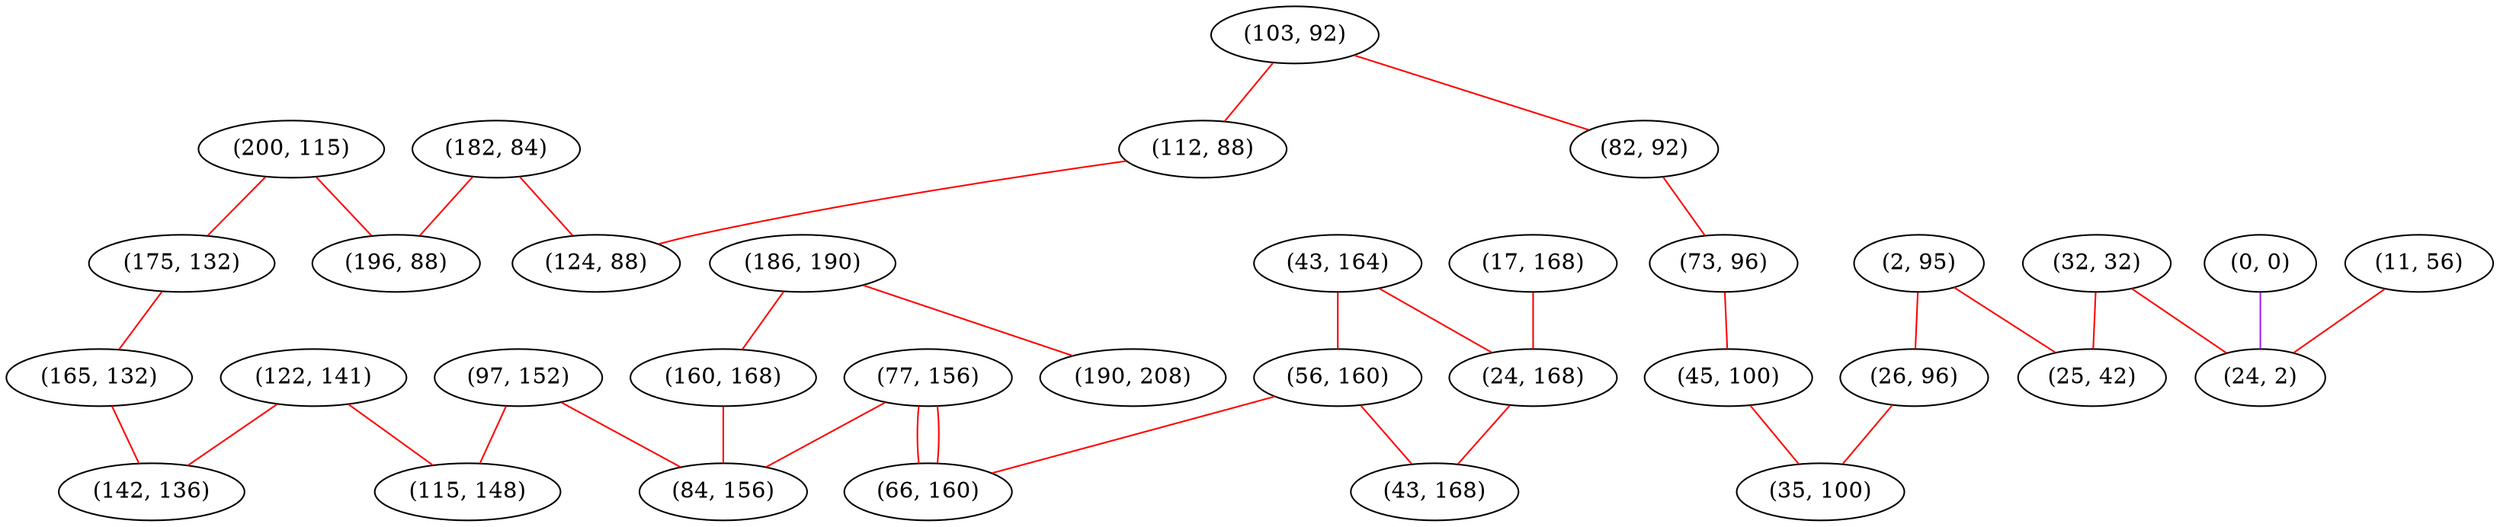 graph "" {
"(182, 84)";
"(32, 32)";
"(2, 95)";
"(103, 92)";
"(77, 156)";
"(186, 190)";
"(160, 168)";
"(97, 152)";
"(200, 115)";
"(84, 156)";
"(190, 208)";
"(196, 88)";
"(11, 56)";
"(122, 141)";
"(112, 88)";
"(115, 148)";
"(82, 92)";
"(25, 42)";
"(73, 96)";
"(0, 0)";
"(43, 164)";
"(45, 100)";
"(17, 168)";
"(24, 2)";
"(175, 132)";
"(56, 160)";
"(165, 132)";
"(24, 168)";
"(66, 160)";
"(43, 168)";
"(26, 96)";
"(35, 100)";
"(142, 136)";
"(124, 88)";
"(182, 84)" -- "(196, 88)"  [color=red, key=0, weight=1];
"(182, 84)" -- "(124, 88)"  [color=red, key=0, weight=1];
"(32, 32)" -- "(25, 42)"  [color=red, key=0, weight=1];
"(32, 32)" -- "(24, 2)"  [color=red, key=0, weight=1];
"(2, 95)" -- "(25, 42)"  [color=red, key=0, weight=1];
"(2, 95)" -- "(26, 96)"  [color=red, key=0, weight=1];
"(103, 92)" -- "(112, 88)"  [color=red, key=0, weight=1];
"(103, 92)" -- "(82, 92)"  [color=red, key=0, weight=1];
"(77, 156)" -- "(66, 160)"  [color=red, key=0, weight=1];
"(77, 156)" -- "(66, 160)"  [color=red, key=1, weight=1];
"(77, 156)" -- "(84, 156)"  [color=red, key=0, weight=1];
"(186, 190)" -- "(160, 168)"  [color=red, key=0, weight=1];
"(186, 190)" -- "(190, 208)"  [color=red, key=0, weight=1];
"(160, 168)" -- "(84, 156)"  [color=red, key=0, weight=1];
"(97, 152)" -- "(84, 156)"  [color=red, key=0, weight=1];
"(97, 152)" -- "(115, 148)"  [color=red, key=0, weight=1];
"(200, 115)" -- "(175, 132)"  [color=red, key=0, weight=1];
"(200, 115)" -- "(196, 88)"  [color=red, key=0, weight=1];
"(11, 56)" -- "(24, 2)"  [color=red, key=0, weight=1];
"(122, 141)" -- "(115, 148)"  [color=red, key=0, weight=1];
"(122, 141)" -- "(142, 136)"  [color=red, key=0, weight=1];
"(112, 88)" -- "(124, 88)"  [color=red, key=0, weight=1];
"(82, 92)" -- "(73, 96)"  [color=red, key=0, weight=1];
"(73, 96)" -- "(45, 100)"  [color=red, key=0, weight=1];
"(0, 0)" -- "(24, 2)"  [color=purple, key=0, weight=4];
"(43, 164)" -- "(56, 160)"  [color=red, key=0, weight=1];
"(43, 164)" -- "(24, 168)"  [color=red, key=0, weight=1];
"(45, 100)" -- "(35, 100)"  [color=red, key=0, weight=1];
"(17, 168)" -- "(24, 168)"  [color=red, key=0, weight=1];
"(175, 132)" -- "(165, 132)"  [color=red, key=0, weight=1];
"(56, 160)" -- "(43, 168)"  [color=red, key=0, weight=1];
"(56, 160)" -- "(66, 160)"  [color=red, key=0, weight=1];
"(165, 132)" -- "(142, 136)"  [color=red, key=0, weight=1];
"(24, 168)" -- "(43, 168)"  [color=red, key=0, weight=1];
"(26, 96)" -- "(35, 100)"  [color=red, key=0, weight=1];
}
